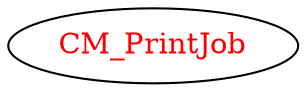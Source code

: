 digraph dependencyGraph {
 concentrate=true;
 ranksep="2.0";
 rankdir="LR"; 
 splines="ortho";
"CM_PrintJob" [fontcolor="red"];
}